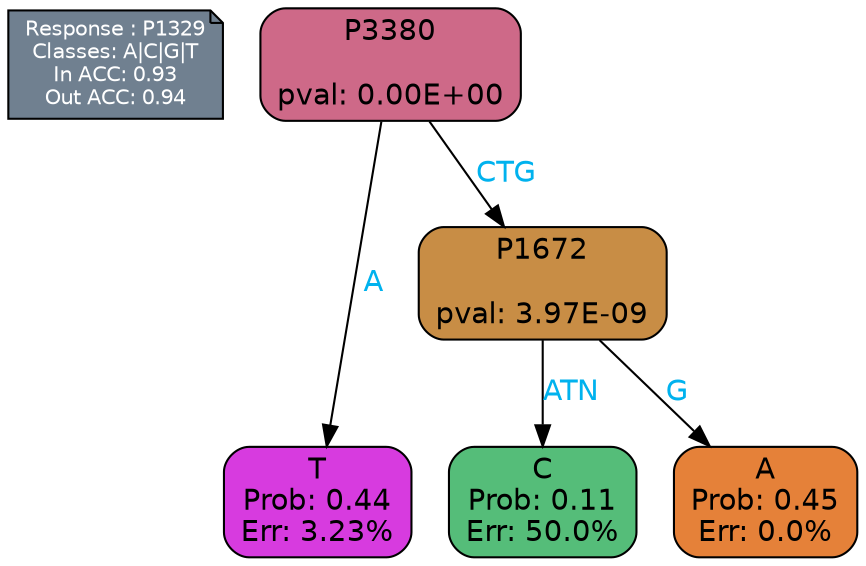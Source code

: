 digraph Tree {
node [shape=box, style="filled, rounded", color="black", fontname=helvetica] ;
graph [ranksep=equally, splines=polylines, bgcolor=transparent, dpi=600] ;
edge [fontname=helvetica] ;
LEGEND [label="Response : P1329
Classes: A|C|G|T
In ACC: 0.93
Out ACC: 0.94
",shape=note,align=left,style=filled,fillcolor="slategray",fontcolor="white",fontsize=10];1 [label="P3380

pval: 0.00E+00", fillcolor="#ce6988"] ;
2 [label="T
Prob: 0.44
Err: 3.23%", fillcolor="#d73bdf"] ;
3 [label="P1672

pval: 3.97E-09", fillcolor="#c88d45"] ;
4 [label="C
Prob: 0.11
Err: 50.0%", fillcolor="#55bd79"] ;
5 [label="A
Prob: 0.45
Err: 0.0%", fillcolor="#e58139"] ;
1 -> 2 [label="A",fontcolor=deepskyblue2] ;
1 -> 3 [label="CTG",fontcolor=deepskyblue2] ;
3 -> 4 [label="ATN",fontcolor=deepskyblue2] ;
3 -> 5 [label="G",fontcolor=deepskyblue2] ;
{rank = same; 2;4;5;}{rank = same; LEGEND;1;}}